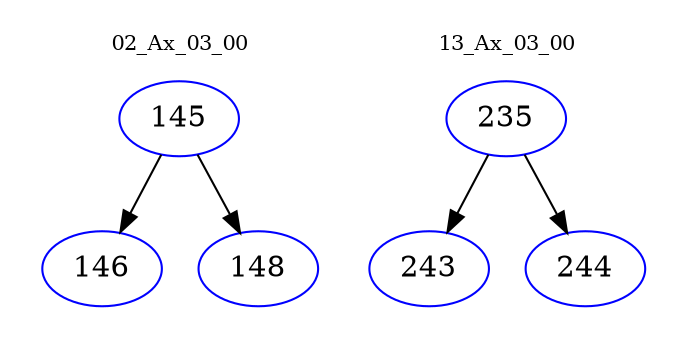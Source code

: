 digraph{
subgraph cluster_0 {
color = white
label = "02_Ax_03_00";
fontsize=10;
T0_145 [label="145", color="blue"]
T0_145 -> T0_146 [color="black"]
T0_146 [label="146", color="blue"]
T0_145 -> T0_148 [color="black"]
T0_148 [label="148", color="blue"]
}
subgraph cluster_1 {
color = white
label = "13_Ax_03_00";
fontsize=10;
T1_235 [label="235", color="blue"]
T1_235 -> T1_243 [color="black"]
T1_243 [label="243", color="blue"]
T1_235 -> T1_244 [color="black"]
T1_244 [label="244", color="blue"]
}
}
